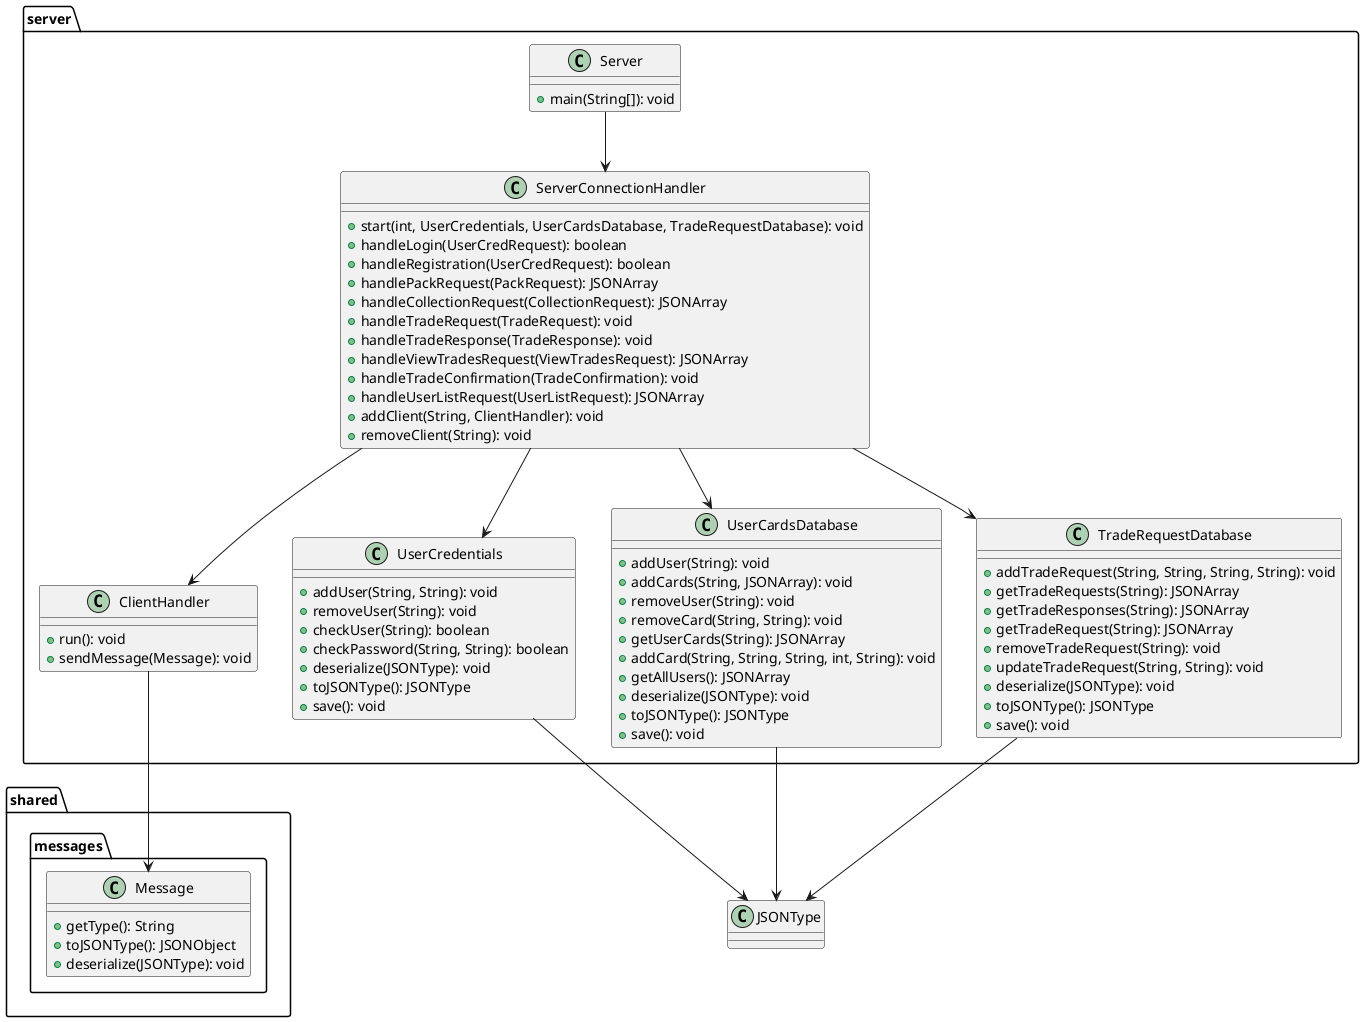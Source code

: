 @startuml

package server {
    class Server {
        +main(String[]): void
    }

    class ServerConnectionHandler {
        +start(int, UserCredentials, UserCardsDatabase, TradeRequestDatabase): void
        +handleLogin(UserCredRequest): boolean
        +handleRegistration(UserCredRequest): boolean
        +handlePackRequest(PackRequest): JSONArray
        +handleCollectionRequest(CollectionRequest): JSONArray
        +handleTradeRequest(TradeRequest): void
        +handleTradeResponse(TradeResponse): void
        +handleViewTradesRequest(ViewTradesRequest): JSONArray
        +handleTradeConfirmation(TradeConfirmation): void
        +handleUserListRequest(UserListRequest): JSONArray
        +addClient(String, ClientHandler): void
        +removeClient(String): void
    }

    class ClientHandler {
        +run(): void
        +sendMessage(Message): void
    }

    class UserCredentials {
        +addUser(String, String): void
        +removeUser(String): void
        +checkUser(String): boolean
        +checkPassword(String, String): boolean
        +deserialize(JSONType): void
        +toJSONType(): JSONType
        +save(): void
    }

    class UserCardsDatabase {
        +addUser(String): void
        +addCards(String, JSONArray): void
        +removeUser(String): void
        +removeCard(String, String): void
        +getUserCards(String): JSONArray
        +addCard(String, String, String, int, String): void
        +getAllUsers(): JSONArray
        +deserialize(JSONType): void
        +toJSONType(): JSONType
        +save(): void
    }

    class TradeRequestDatabase {
        +addTradeRequest(String, String, String, String): void
        +getTradeRequests(String): JSONArray
        +getTradeResponses(String): JSONArray
        +getTradeRequest(String): JSONArray
        +removeTradeRequest(String): void
        +updateTradeRequest(String, String): void
        +deserialize(JSONType): void
        +toJSONType(): JSONType
        +save(): void
    }
}

package shared.messages {
    class Message {
        +getType(): String
        +toJSONType(): JSONObject
        +deserialize(JSONType): void
    }
}

' Relationships
Server --> ServerConnectionHandler
ServerConnectionHandler --> ClientHandler
ServerConnectionHandler --> UserCredentials
ServerConnectionHandler --> UserCardsDatabase
ServerConnectionHandler --> TradeRequestDatabase
ClientHandler --> Message
UserCredentials --> JSONType
UserCardsDatabase --> JSONType
TradeRequestDatabase --> JSONType

@enduml